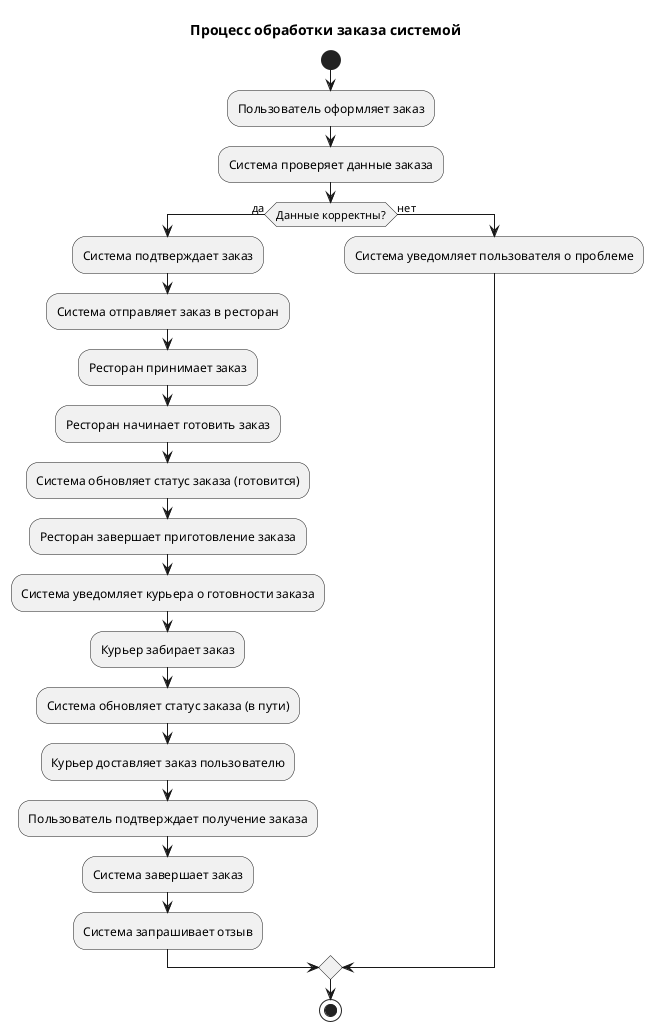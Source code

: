 @startuml "Диаграмма деятельности для описания процесса обработки заказа системой"
title Процесс обработки заказа системой

start
:Пользователь оформляет заказ;
:Система проверяет данные заказа;
if (Данные корректны?) then (да)
  :Система подтверждает заказ;
  :Система отправляет заказ в ресторан;
  :Ресторан принимает заказ;
  :Ресторан начинает готовить заказ;
  :Система обновляет статус заказа (готовится);
  :Ресторан завершает приготовление заказа;
  :Система уведомляет курьера о готовности заказа;
  :Курьер забирает заказ;
  :Система обновляет статус заказа (в пути);
  :Курьер доставляет заказ пользователю;
  :Пользователь подтверждает получение заказа;
  :Система завершает заказ;
  :Система запрашивает отзыв;
else (нет)
  :Система уведомляет пользователя о проблеме;
endif
stop
@enduml
